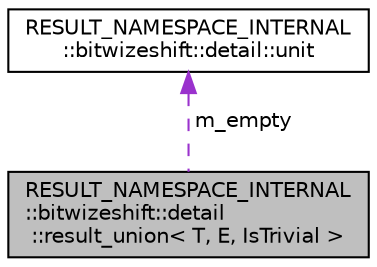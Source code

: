 digraph "RESULT_NAMESPACE_INTERNAL::bitwizeshift::detail::result_union&lt; T, E, IsTrivial &gt;"
{
 // LATEX_PDF_SIZE
  edge [fontname="Helvetica",fontsize="10",labelfontname="Helvetica",labelfontsize="10"];
  node [fontname="Helvetica",fontsize="10",shape=record];
  Node1 [label="RESULT_NAMESPACE_INTERNAL\l::bitwizeshift::detail\l::result_union\< T, E, IsTrivial \>",height=0.2,width=0.4,color="black", fillcolor="grey75", style="filled", fontcolor="black",tooltip="A basic utility that acts as a union containing the T and E types."];
  Node2 -> Node1 [dir="back",color="darkorchid3",fontsize="10",style="dashed",label=" m_empty" ,fontname="Helvetica"];
  Node2 [label="RESULT_NAMESPACE_INTERNAL\l::bitwizeshift::detail::unit",height=0.2,width=0.4,color="black", fillcolor="white", style="filled",URL="$db/d49/structRESULT__NAMESPACE__INTERNAL_1_1bitwizeshift_1_1detail_1_1unit.html",tooltip="A standalone monostate object (effectively std::monostate). This exists to allow for void specializat..."];
}
